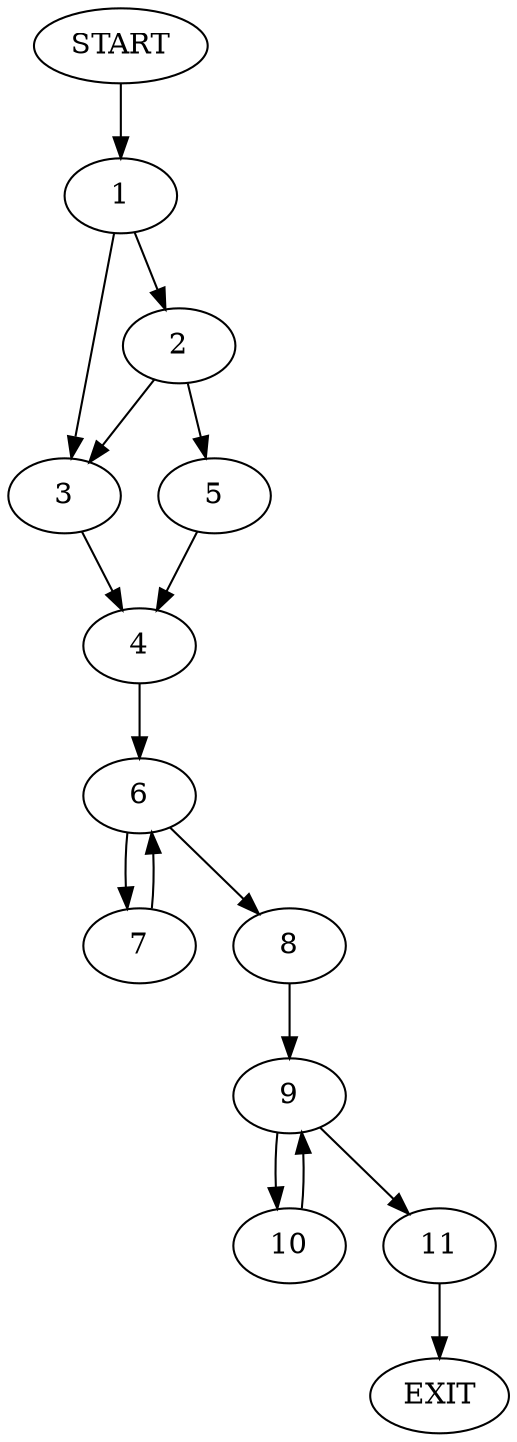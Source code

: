digraph {
0 [label="START"]
12 [label="EXIT"]
0 -> 1
1 -> 2
1 -> 3
3 -> 4
2 -> 3
2 -> 5
5 -> 4
4 -> 6
6 -> 7
6 -> 8
8 -> 9
7 -> 6
9 -> 10
9 -> 11
10 -> 9
11 -> 12
}
